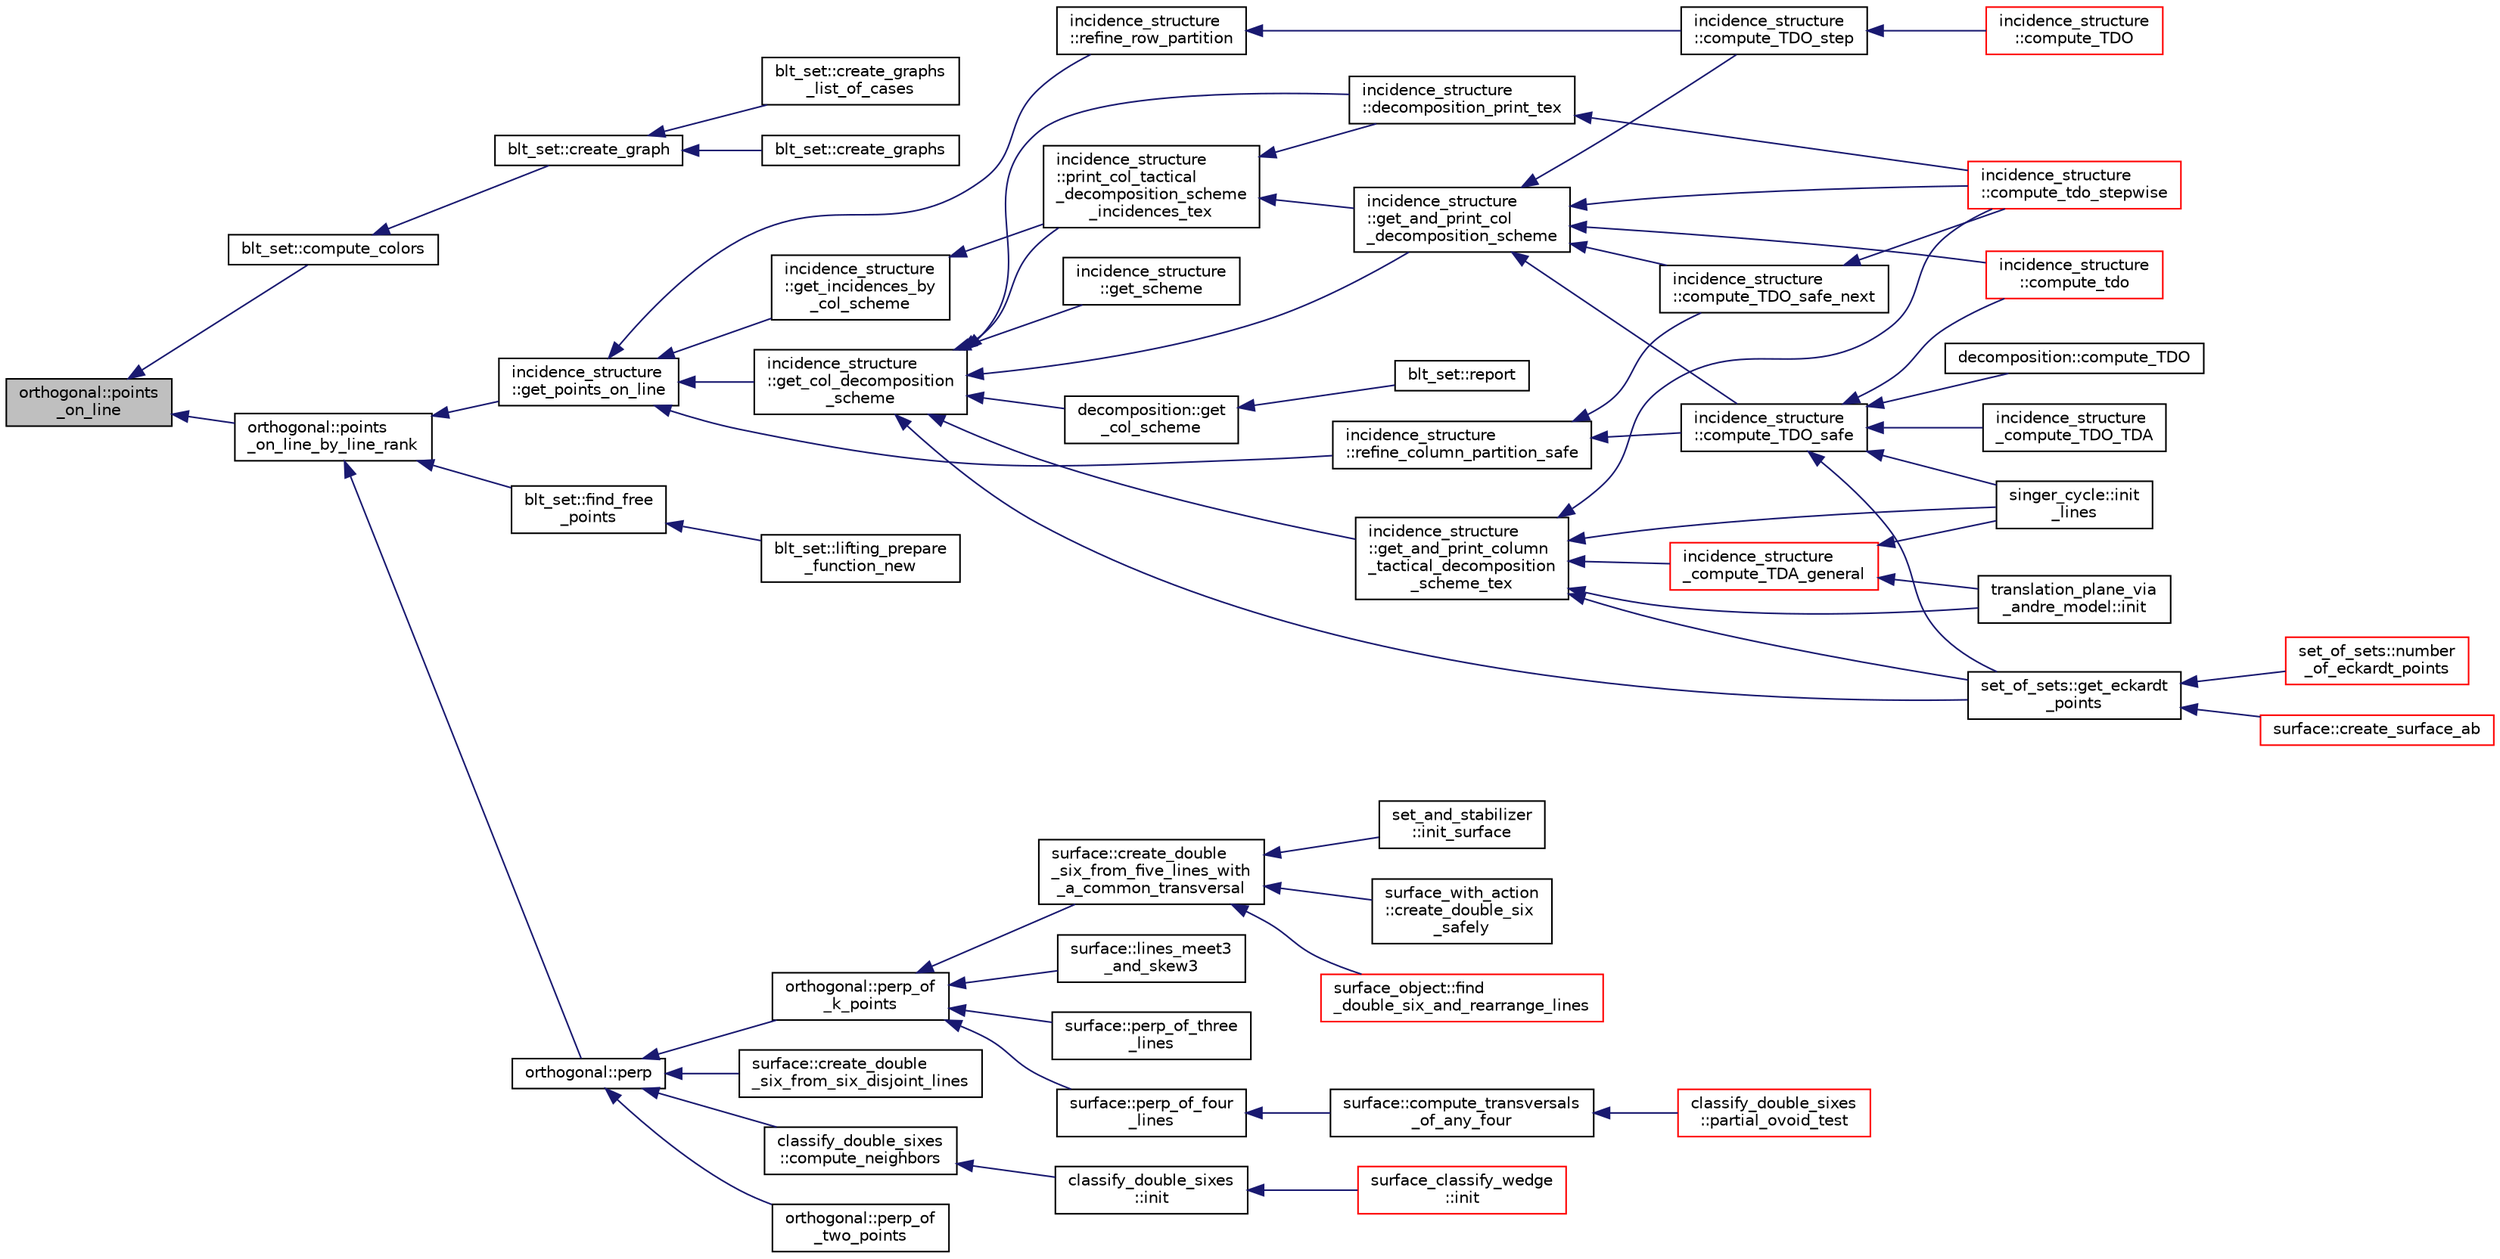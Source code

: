 digraph "orthogonal::points_on_line"
{
  edge [fontname="Helvetica",fontsize="10",labelfontname="Helvetica",labelfontsize="10"];
  node [fontname="Helvetica",fontsize="10",shape=record];
  rankdir="LR";
  Node36559 [label="orthogonal::points\l_on_line",height=0.2,width=0.4,color="black", fillcolor="grey75", style="filled", fontcolor="black"];
  Node36559 -> Node36560 [dir="back",color="midnightblue",fontsize="10",style="solid",fontname="Helvetica"];
  Node36560 [label="blt_set::compute_colors",height=0.2,width=0.4,color="black", fillcolor="white", style="filled",URL="$d1/d3d/classblt__set.html#a6629b3a1a50c0f2736034abaea6f7d63"];
  Node36560 -> Node36561 [dir="back",color="midnightblue",fontsize="10",style="solid",fontname="Helvetica"];
  Node36561 [label="blt_set::create_graph",height=0.2,width=0.4,color="black", fillcolor="white", style="filled",URL="$d1/d3d/classblt__set.html#ae92249ece99ffbc92e93e49cd5d5dccf"];
  Node36561 -> Node36562 [dir="back",color="midnightblue",fontsize="10",style="solid",fontname="Helvetica"];
  Node36562 [label="blt_set::create_graphs",height=0.2,width=0.4,color="black", fillcolor="white", style="filled",URL="$d1/d3d/classblt__set.html#a3f1d4a8ed15875c47b327949f26a4533"];
  Node36561 -> Node36563 [dir="back",color="midnightblue",fontsize="10",style="solid",fontname="Helvetica"];
  Node36563 [label="blt_set::create_graphs\l_list_of_cases",height=0.2,width=0.4,color="black", fillcolor="white", style="filled",URL="$d1/d3d/classblt__set.html#a91ad531d4154bd887182dbd6121476f3"];
  Node36559 -> Node36564 [dir="back",color="midnightblue",fontsize="10",style="solid",fontname="Helvetica"];
  Node36564 [label="orthogonal::points\l_on_line_by_line_rank",height=0.2,width=0.4,color="black", fillcolor="white", style="filled",URL="$d7/daa/classorthogonal.html#aec3f511b69d0a28340f93d6f904c5daa"];
  Node36564 -> Node36565 [dir="back",color="midnightblue",fontsize="10",style="solid",fontname="Helvetica"];
  Node36565 [label="blt_set::find_free\l_points",height=0.2,width=0.4,color="black", fillcolor="white", style="filled",URL="$d1/d3d/classblt__set.html#a71f82dd3dc4a901ea2a0949d2f1af302"];
  Node36565 -> Node36566 [dir="back",color="midnightblue",fontsize="10",style="solid",fontname="Helvetica"];
  Node36566 [label="blt_set::lifting_prepare\l_function_new",height=0.2,width=0.4,color="black", fillcolor="white", style="filled",URL="$d1/d3d/classblt__set.html#a1314b7c0a3b78ba54c0f61a397d8afce"];
  Node36564 -> Node36567 [dir="back",color="midnightblue",fontsize="10",style="solid",fontname="Helvetica"];
  Node36567 [label="orthogonal::perp",height=0.2,width=0.4,color="black", fillcolor="white", style="filled",URL="$d7/daa/classorthogonal.html#ae80e0fa8d1e8caddb9afbb466e3d3189"];
  Node36567 -> Node36568 [dir="back",color="midnightblue",fontsize="10",style="solid",fontname="Helvetica"];
  Node36568 [label="orthogonal::perp_of\l_two_points",height=0.2,width=0.4,color="black", fillcolor="white", style="filled",URL="$d7/daa/classorthogonal.html#a6a05fef2e61ed508bff66d6728c58ec0"];
  Node36567 -> Node36569 [dir="back",color="midnightblue",fontsize="10",style="solid",fontname="Helvetica"];
  Node36569 [label="orthogonal::perp_of\l_k_points",height=0.2,width=0.4,color="black", fillcolor="white", style="filled",URL="$d7/daa/classorthogonal.html#a6a92a4680dc76bb289141fc5c765f5fb"];
  Node36569 -> Node36570 [dir="back",color="midnightblue",fontsize="10",style="solid",fontname="Helvetica"];
  Node36570 [label="surface::lines_meet3\l_and_skew3",height=0.2,width=0.4,color="black", fillcolor="white", style="filled",URL="$d5/d88/classsurface.html#af87ed9d20b980a89342f20c206ae5790"];
  Node36569 -> Node36571 [dir="back",color="midnightblue",fontsize="10",style="solid",fontname="Helvetica"];
  Node36571 [label="surface::perp_of_three\l_lines",height=0.2,width=0.4,color="black", fillcolor="white", style="filled",URL="$d5/d88/classsurface.html#aaa43449a367799d405821a1cd5a7e644"];
  Node36569 -> Node36572 [dir="back",color="midnightblue",fontsize="10",style="solid",fontname="Helvetica"];
  Node36572 [label="surface::perp_of_four\l_lines",height=0.2,width=0.4,color="black", fillcolor="white", style="filled",URL="$d5/d88/classsurface.html#a8da8a93f1fcbf344eb943869b0d488f1"];
  Node36572 -> Node36573 [dir="back",color="midnightblue",fontsize="10",style="solid",fontname="Helvetica"];
  Node36573 [label="surface::compute_transversals\l_of_any_four",height=0.2,width=0.4,color="black", fillcolor="white", style="filled",URL="$d5/d88/classsurface.html#a8023ace5ba7640932b77f1d54a792614"];
  Node36573 -> Node36574 [dir="back",color="midnightblue",fontsize="10",style="solid",fontname="Helvetica"];
  Node36574 [label="classify_double_sixes\l::partial_ovoid_test",height=0.2,width=0.4,color="red", fillcolor="white", style="filled",URL="$dd/d23/classclassify__double__sixes.html#a9535ae3adb2856d9a819b204b5fcdd51"];
  Node36569 -> Node36582 [dir="back",color="midnightblue",fontsize="10",style="solid",fontname="Helvetica"];
  Node36582 [label="surface::create_double\l_six_from_five_lines_with\l_a_common_transversal",height=0.2,width=0.4,color="black", fillcolor="white", style="filled",URL="$d5/d88/classsurface.html#a6d8fafa386893521305e016011d55673"];
  Node36582 -> Node36583 [dir="back",color="midnightblue",fontsize="10",style="solid",fontname="Helvetica"];
  Node36583 [label="surface_object::find\l_double_six_and_rearrange_lines",height=0.2,width=0.4,color="red", fillcolor="white", style="filled",URL="$df/df8/classsurface__object.html#aa2fc4ff039e9f3a5ac29718e29b6b90c"];
  Node36582 -> Node36594 [dir="back",color="midnightblue",fontsize="10",style="solid",fontname="Helvetica"];
  Node36594 [label="set_and_stabilizer\l::init_surface",height=0.2,width=0.4,color="black", fillcolor="white", style="filled",URL="$de/df6/classset__and__stabilizer.html#aac2cff4e770a86c6d40e55478e33b6b5"];
  Node36582 -> Node36595 [dir="back",color="midnightblue",fontsize="10",style="solid",fontname="Helvetica"];
  Node36595 [label="surface_with_action\l::create_double_six\l_safely",height=0.2,width=0.4,color="black", fillcolor="white", style="filled",URL="$d8/df9/classsurface__with__action.html#a5d151dc90786f5466eb08dc1e2939170"];
  Node36567 -> Node36596 [dir="back",color="midnightblue",fontsize="10",style="solid",fontname="Helvetica"];
  Node36596 [label="surface::create_double\l_six_from_six_disjoint_lines",height=0.2,width=0.4,color="black", fillcolor="white", style="filled",URL="$d5/d88/classsurface.html#a4c44f0a33d709edee71537547880dd87"];
  Node36567 -> Node36597 [dir="back",color="midnightblue",fontsize="10",style="solid",fontname="Helvetica"];
  Node36597 [label="classify_double_sixes\l::compute_neighbors",height=0.2,width=0.4,color="black", fillcolor="white", style="filled",URL="$dd/d23/classclassify__double__sixes.html#a675e241052c36c58063ddcfc06d209b2"];
  Node36597 -> Node36576 [dir="back",color="midnightblue",fontsize="10",style="solid",fontname="Helvetica"];
  Node36576 [label="classify_double_sixes\l::init",height=0.2,width=0.4,color="black", fillcolor="white", style="filled",URL="$dd/d23/classclassify__double__sixes.html#a8c5c41d5124b35379d626480ff225f7b"];
  Node36576 -> Node36577 [dir="back",color="midnightblue",fontsize="10",style="solid",fontname="Helvetica"];
  Node36577 [label="surface_classify_wedge\l::init",height=0.2,width=0.4,color="red", fillcolor="white", style="filled",URL="$d7/d5c/classsurface__classify__wedge.html#a43302106663b307aa8274a5112a7010a"];
  Node36564 -> Node36598 [dir="back",color="midnightblue",fontsize="10",style="solid",fontname="Helvetica"];
  Node36598 [label="incidence_structure\l::get_points_on_line",height=0.2,width=0.4,color="black", fillcolor="white", style="filled",URL="$da/d8a/classincidence__structure.html#a1baf0d372125123bf55d27dacc720bda"];
  Node36598 -> Node36599 [dir="back",color="midnightblue",fontsize="10",style="solid",fontname="Helvetica"];
  Node36599 [label="incidence_structure\l::refine_column_partition_safe",height=0.2,width=0.4,color="black", fillcolor="white", style="filled",URL="$da/d8a/classincidence__structure.html#a958f8ddce2d53753adb1df588bf0e721"];
  Node36599 -> Node36600 [dir="back",color="midnightblue",fontsize="10",style="solid",fontname="Helvetica"];
  Node36600 [label="incidence_structure\l::compute_TDO_safe_next",height=0.2,width=0.4,color="black", fillcolor="white", style="filled",URL="$da/d8a/classincidence__structure.html#a7c315a348fc6bed0f8642767cc9cd7d1"];
  Node36600 -> Node36601 [dir="back",color="midnightblue",fontsize="10",style="solid",fontname="Helvetica"];
  Node36601 [label="incidence_structure\l::compute_tdo_stepwise",height=0.2,width=0.4,color="red", fillcolor="white", style="filled",URL="$da/d8a/classincidence__structure.html#a91a7039b74c96b39bcd084b02181f191"];
  Node36599 -> Node36603 [dir="back",color="midnightblue",fontsize="10",style="solid",fontname="Helvetica"];
  Node36603 [label="incidence_structure\l::compute_TDO_safe",height=0.2,width=0.4,color="black", fillcolor="white", style="filled",URL="$da/d8a/classincidence__structure.html#ab1409e71c4b6855e49edfd3526644202"];
  Node36603 -> Node36604 [dir="back",color="midnightblue",fontsize="10",style="solid",fontname="Helvetica"];
  Node36604 [label="set_of_sets::get_eckardt\l_points",height=0.2,width=0.4,color="black", fillcolor="white", style="filled",URL="$da/dd6/classset__of__sets.html#af6713e71ef5a1b7cc7892d78900166c4"];
  Node36604 -> Node36605 [dir="back",color="midnightblue",fontsize="10",style="solid",fontname="Helvetica"];
  Node36605 [label="set_of_sets::number\l_of_eckardt_points",height=0.2,width=0.4,color="red", fillcolor="white", style="filled",URL="$da/dd6/classset__of__sets.html#acf1d8689cc8ef9c4987d86c78be68302"];
  Node36604 -> Node36607 [dir="back",color="midnightblue",fontsize="10",style="solid",fontname="Helvetica"];
  Node36607 [label="surface::create_surface_ab",height=0.2,width=0.4,color="red", fillcolor="white", style="filled",URL="$d5/d88/classsurface.html#a9e0834d9fd3ea14957df1944ac40c847"];
  Node36603 -> Node36613 [dir="back",color="midnightblue",fontsize="10",style="solid",fontname="Helvetica"];
  Node36613 [label="decomposition::compute_TDO",height=0.2,width=0.4,color="black", fillcolor="white", style="filled",URL="$d3/d2b/classdecomposition.html#acde2ae0342c89d2ba817ecdc98813cbe"];
  Node36603 -> Node36614 [dir="back",color="midnightblue",fontsize="10",style="solid",fontname="Helvetica"];
  Node36614 [label="incidence_structure\l::compute_tdo",height=0.2,width=0.4,color="red", fillcolor="white", style="filled",URL="$da/d8a/classincidence__structure.html#a74cfa0336bdb1b0d0eace43f330a2b0f"];
  Node36603 -> Node36615 [dir="back",color="midnightblue",fontsize="10",style="solid",fontname="Helvetica"];
  Node36615 [label="incidence_structure\l_compute_TDO_TDA",height=0.2,width=0.4,color="black", fillcolor="white", style="filled",URL="$df/d74/tl__geometry_8h.html#a63d0e7a207e173b92c0e560df4d8e980"];
  Node36603 -> Node36616 [dir="back",color="midnightblue",fontsize="10",style="solid",fontname="Helvetica"];
  Node36616 [label="singer_cycle::init\l_lines",height=0.2,width=0.4,color="black", fillcolor="white", style="filled",URL="$d8/d13/classsinger__cycle.html#a817cbf613596d5db2cf5e926db8fa328"];
  Node36598 -> Node36617 [dir="back",color="midnightblue",fontsize="10",style="solid",fontname="Helvetica"];
  Node36617 [label="incidence_structure\l::refine_row_partition",height=0.2,width=0.4,color="black", fillcolor="white", style="filled",URL="$da/d8a/classincidence__structure.html#a6e1419be9f59e69fd83b44e6b11905ea"];
  Node36617 -> Node36618 [dir="back",color="midnightblue",fontsize="10",style="solid",fontname="Helvetica"];
  Node36618 [label="incidence_structure\l::compute_TDO_step",height=0.2,width=0.4,color="black", fillcolor="white", style="filled",URL="$da/d8a/classincidence__structure.html#a6175accaa64033df34d722c594a8b827"];
  Node36618 -> Node36619 [dir="back",color="midnightblue",fontsize="10",style="solid",fontname="Helvetica"];
  Node36619 [label="incidence_structure\l::compute_TDO",height=0.2,width=0.4,color="red", fillcolor="white", style="filled",URL="$da/d8a/classincidence__structure.html#a617e41f176be4a8d522036666342f65e"];
  Node36598 -> Node36622 [dir="back",color="midnightblue",fontsize="10",style="solid",fontname="Helvetica"];
  Node36622 [label="incidence_structure\l::get_incidences_by\l_col_scheme",height=0.2,width=0.4,color="black", fillcolor="white", style="filled",URL="$da/d8a/classincidence__structure.html#adacdd5e58318775f9d3049cbdf47c9ad"];
  Node36622 -> Node36623 [dir="back",color="midnightblue",fontsize="10",style="solid",fontname="Helvetica"];
  Node36623 [label="incidence_structure\l::print_col_tactical\l_decomposition_scheme\l_incidences_tex",height=0.2,width=0.4,color="black", fillcolor="white", style="filled",URL="$da/d8a/classincidence__structure.html#a56e24435baf9162d6c00080972b49b2c"];
  Node36623 -> Node36624 [dir="back",color="midnightblue",fontsize="10",style="solid",fontname="Helvetica"];
  Node36624 [label="incidence_structure\l::get_and_print_col\l_decomposition_scheme",height=0.2,width=0.4,color="black", fillcolor="white", style="filled",URL="$da/d8a/classincidence__structure.html#a0c51e7224f51f1434025ff6d8a10522c"];
  Node36624 -> Node36600 [dir="back",color="midnightblue",fontsize="10",style="solid",fontname="Helvetica"];
  Node36624 -> Node36603 [dir="back",color="midnightblue",fontsize="10",style="solid",fontname="Helvetica"];
  Node36624 -> Node36618 [dir="back",color="midnightblue",fontsize="10",style="solid",fontname="Helvetica"];
  Node36624 -> Node36614 [dir="back",color="midnightblue",fontsize="10",style="solid",fontname="Helvetica"];
  Node36624 -> Node36601 [dir="back",color="midnightblue",fontsize="10",style="solid",fontname="Helvetica"];
  Node36623 -> Node36625 [dir="back",color="midnightblue",fontsize="10",style="solid",fontname="Helvetica"];
  Node36625 [label="incidence_structure\l::decomposition_print_tex",height=0.2,width=0.4,color="black", fillcolor="white", style="filled",URL="$da/d8a/classincidence__structure.html#ada3fae9fd1819b36e6bfe18dedd01e6a"];
  Node36625 -> Node36601 [dir="back",color="midnightblue",fontsize="10",style="solid",fontname="Helvetica"];
  Node36598 -> Node36626 [dir="back",color="midnightblue",fontsize="10",style="solid",fontname="Helvetica"];
  Node36626 [label="incidence_structure\l::get_col_decomposition\l_scheme",height=0.2,width=0.4,color="black", fillcolor="white", style="filled",URL="$da/d8a/classincidence__structure.html#a576b9add81a037a3d8f566ce28541673"];
  Node36626 -> Node36604 [dir="back",color="midnightblue",fontsize="10",style="solid",fontname="Helvetica"];
  Node36626 -> Node36627 [dir="back",color="midnightblue",fontsize="10",style="solid",fontname="Helvetica"];
  Node36627 [label="decomposition::get\l_col_scheme",height=0.2,width=0.4,color="black", fillcolor="white", style="filled",URL="$d3/d2b/classdecomposition.html#a998bb452e79a9e4afb13dd2c577f4bf3"];
  Node36627 -> Node36628 [dir="back",color="midnightblue",fontsize="10",style="solid",fontname="Helvetica"];
  Node36628 [label="blt_set::report",height=0.2,width=0.4,color="black", fillcolor="white", style="filled",URL="$d1/d3d/classblt__set.html#a6b19f88bd2b92ebfba7e7c362eb9065c"];
  Node36626 -> Node36623 [dir="back",color="midnightblue",fontsize="10",style="solid",fontname="Helvetica"];
  Node36626 -> Node36624 [dir="back",color="midnightblue",fontsize="10",style="solid",fontname="Helvetica"];
  Node36626 -> Node36629 [dir="back",color="midnightblue",fontsize="10",style="solid",fontname="Helvetica"];
  Node36629 [label="incidence_structure\l::get_scheme",height=0.2,width=0.4,color="black", fillcolor="white", style="filled",URL="$da/d8a/classincidence__structure.html#a13191a7c41cd54c5a453e82395893ad9"];
  Node36626 -> Node36630 [dir="back",color="midnightblue",fontsize="10",style="solid",fontname="Helvetica"];
  Node36630 [label="incidence_structure\l::get_and_print_column\l_tactical_decomposition\l_scheme_tex",height=0.2,width=0.4,color="black", fillcolor="white", style="filled",URL="$da/d8a/classincidence__structure.html#a579c0686f4e480a4239e7a00c80f665f"];
  Node36630 -> Node36604 [dir="back",color="midnightblue",fontsize="10",style="solid",fontname="Helvetica"];
  Node36630 -> Node36601 [dir="back",color="midnightblue",fontsize="10",style="solid",fontname="Helvetica"];
  Node36630 -> Node36631 [dir="back",color="midnightblue",fontsize="10",style="solid",fontname="Helvetica"];
  Node36631 [label="incidence_structure\l_compute_TDA_general",height=0.2,width=0.4,color="red", fillcolor="white", style="filled",URL="$df/d74/tl__geometry_8h.html#a21ab759f6e646f3fe703c17f39361448"];
  Node36631 -> Node36616 [dir="back",color="midnightblue",fontsize="10",style="solid",fontname="Helvetica"];
  Node36631 -> Node36633 [dir="back",color="midnightblue",fontsize="10",style="solid",fontname="Helvetica"];
  Node36633 [label="translation_plane_via\l_andre_model::init",height=0.2,width=0.4,color="black", fillcolor="white", style="filled",URL="$d1/dcc/classtranslation__plane__via__andre__model.html#adb424599de168ade331979a9218ee07b"];
  Node36630 -> Node36616 [dir="back",color="midnightblue",fontsize="10",style="solid",fontname="Helvetica"];
  Node36630 -> Node36633 [dir="back",color="midnightblue",fontsize="10",style="solid",fontname="Helvetica"];
  Node36626 -> Node36625 [dir="back",color="midnightblue",fontsize="10",style="solid",fontname="Helvetica"];
}
